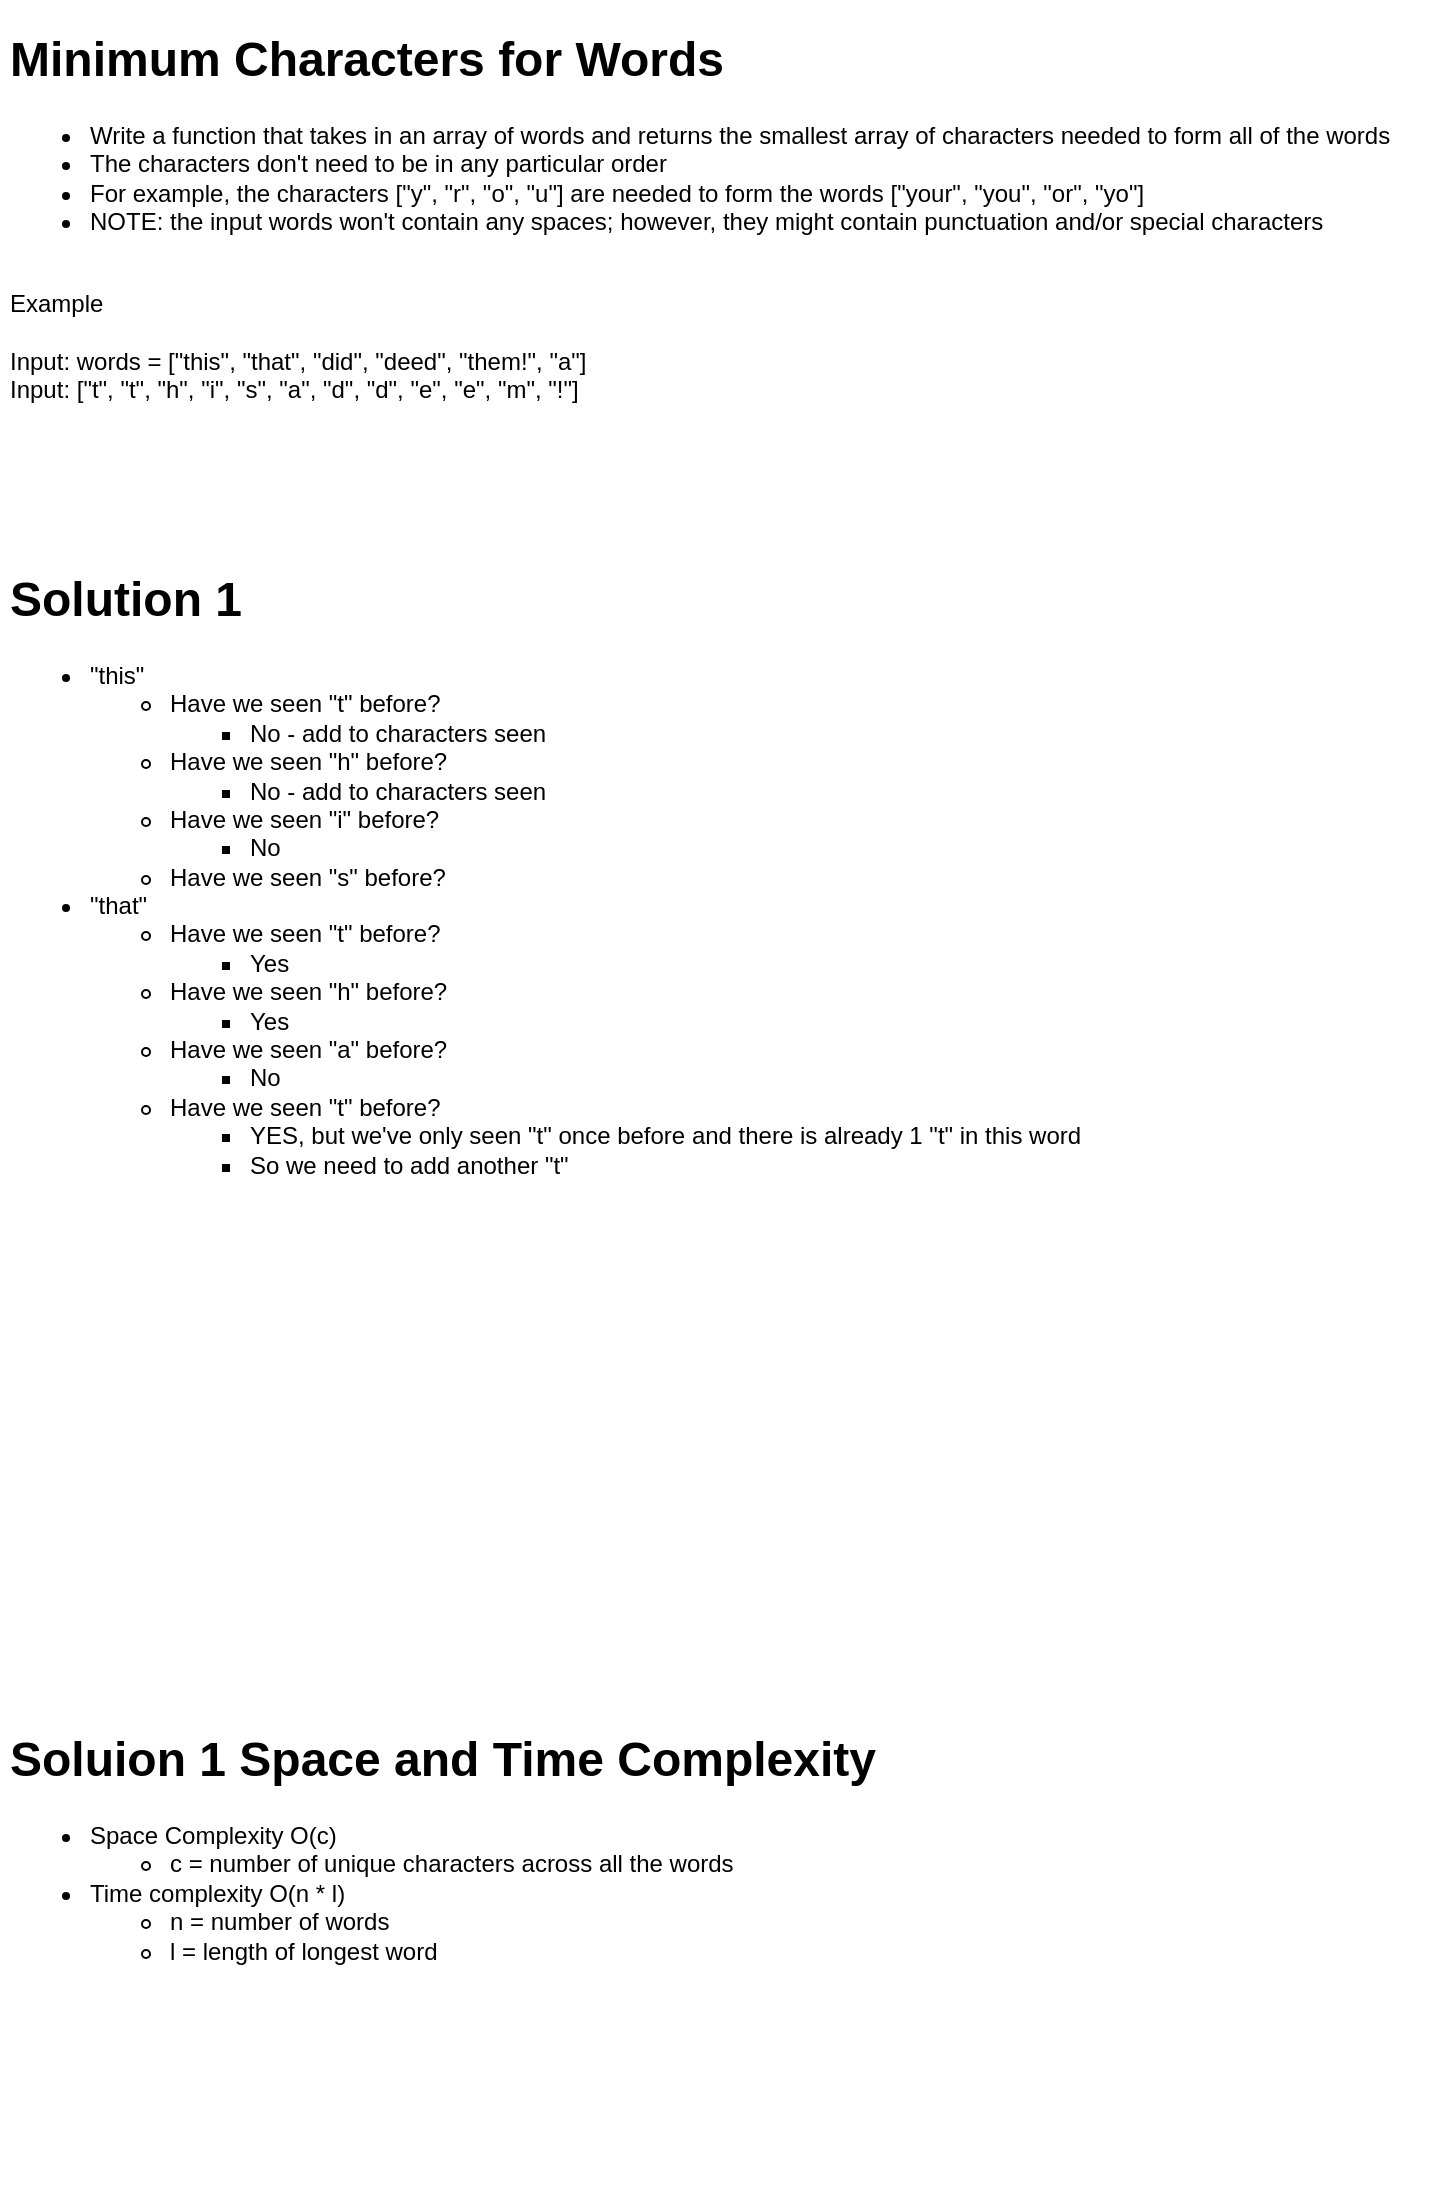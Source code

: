 <mxfile version="20.3.0" type="device"><diagram id="gv322S8D3-1ba7--sPkF" name="Page-1"><mxGraphModel dx="1662" dy="857" grid="1" gridSize="10" guides="1" tooltips="1" connect="1" arrows="1" fold="1" page="1" pageScale="1" pageWidth="850" pageHeight="1100" math="0" shadow="0"><root><mxCell id="0"/><mxCell id="1" parent="0"/><mxCell id="m7hrUW0QUPCXScYC1nDx-1" value="&lt;h1&gt;Minimum Characters for Words&lt;/h1&gt;&lt;p&gt;&lt;/p&gt;&lt;ul&gt;&lt;li&gt;Write a function that takes in an array of words and returns the smallest array of characters needed to form all of the words&lt;/li&gt;&lt;li&gt;The characters don't need to be in any particular order&lt;/li&gt;&lt;li&gt;For example, the characters [&quot;y&quot;, &quot;r&quot;, &quot;o&quot;, &quot;u&quot;] are needed to form the words [&quot;your&quot;, &quot;you&quot;, &quot;or&quot;, &quot;yo&quot;]&lt;/li&gt;&lt;li&gt;NOTE: the input words won't contain any spaces; however, they might contain punctuation and/or special characters&lt;/li&gt;&lt;/ul&gt;&lt;div&gt;&lt;br&gt;&lt;/div&gt;&lt;div&gt;Example&lt;/div&gt;&lt;div&gt;&lt;br&gt;&lt;/div&gt;&lt;div&gt;Input: words = [&quot;this&quot;, &quot;that&quot;, &quot;did&quot;, &quot;deed&quot;, &quot;them!&quot;, &quot;a&quot;]&lt;/div&gt;&lt;div&gt;Input: [&quot;t&quot;, &quot;t&quot;, &quot;h&quot;, &quot;i&quot;, &quot;s&quot;, &quot;a&quot;, &quot;d&quot;, &quot;d&quot;, &quot;e&quot;, &quot;e&quot;, &quot;m&quot;, &quot;!&quot;]&lt;/div&gt;&lt;div&gt;&lt;br&gt;&lt;/div&gt;&lt;p&gt;&lt;/p&gt;" style="text;html=1;strokeColor=none;fillColor=none;spacing=5;spacingTop=-20;whiteSpace=wrap;overflow=hidden;rounded=0;" vertex="1" parent="1"><mxGeometry x="10" y="10" width="720" height="220" as="geometry"/></mxCell><mxCell id="m7hrUW0QUPCXScYC1nDx-2" value="&lt;h1&gt;Solution 1&lt;/h1&gt;&lt;p&gt;&lt;/p&gt;&lt;ul&gt;&lt;li&gt;&quot;this&quot;&lt;/li&gt;&lt;ul&gt;&lt;li&gt;Have we seen &quot;t&quot; before?&lt;/li&gt;&lt;ul&gt;&lt;li&gt;No - add to characters seen&lt;/li&gt;&lt;/ul&gt;&lt;li&gt;Have we seen &quot;h&quot; before?&lt;/li&gt;&lt;ul&gt;&lt;li&gt;No - add to characters seen&lt;/li&gt;&lt;/ul&gt;&lt;li&gt;Have we seen &quot;i&quot; before?&lt;/li&gt;&lt;ul&gt;&lt;li&gt;No&lt;/li&gt;&lt;/ul&gt;&lt;li&gt;Have we seen &quot;s&quot; before?&lt;/li&gt;&lt;/ul&gt;&lt;li&gt;&quot;that&quot;&lt;/li&gt;&lt;ul&gt;&lt;li&gt;Have we seen &quot;t&quot; before?&lt;/li&gt;&lt;ul&gt;&lt;li&gt;Yes&lt;/li&gt;&lt;/ul&gt;&lt;li&gt;Have we seen &quot;h&quot; before?&lt;/li&gt;&lt;ul&gt;&lt;li&gt;Yes&lt;/li&gt;&lt;/ul&gt;&lt;li&gt;Have we seen &quot;a&quot; before?&lt;/li&gt;&lt;ul&gt;&lt;li&gt;No&lt;/li&gt;&lt;/ul&gt;&lt;li&gt;Have we seen &quot;t&quot; before?&lt;/li&gt;&lt;ul&gt;&lt;li&gt;YES, but we've only seen &quot;t&quot; once before and there is already 1 &quot;t&quot; in this word&lt;/li&gt;&lt;li&gt;So we need to add another &quot;t&quot;&lt;/li&gt;&lt;/ul&gt;&lt;/ul&gt;&lt;/ul&gt;&lt;p&gt;&lt;/p&gt;" style="text;html=1;strokeColor=none;fillColor=none;spacing=5;spacingTop=-20;whiteSpace=wrap;overflow=hidden;rounded=0;" vertex="1" parent="1"><mxGeometry x="10" y="280" width="700" height="490" as="geometry"/></mxCell><mxCell id="m7hrUW0QUPCXScYC1nDx-3" value="&lt;h1&gt;Soluion 1 Space and Time Complexity&lt;/h1&gt;&lt;p&gt;&lt;/p&gt;&lt;ul&gt;&lt;li&gt;Space Complexity O(c)&lt;/li&gt;&lt;ul&gt;&lt;li&gt;c = number of unique characters across all the words&lt;/li&gt;&lt;/ul&gt;&lt;li&gt;Time complexity O(n * l)&lt;/li&gt;&lt;ul&gt;&lt;li&gt;n = number of words&lt;/li&gt;&lt;li&gt;l = length of longest word&lt;/li&gt;&lt;/ul&gt;&lt;/ul&gt;&lt;p&gt;&lt;/p&gt;" style="text;html=1;strokeColor=none;fillColor=none;spacing=5;spacingTop=-20;whiteSpace=wrap;overflow=hidden;rounded=0;" vertex="1" parent="1"><mxGeometry x="10" y="860" width="670" height="240" as="geometry"/></mxCell></root></mxGraphModel></diagram></mxfile>